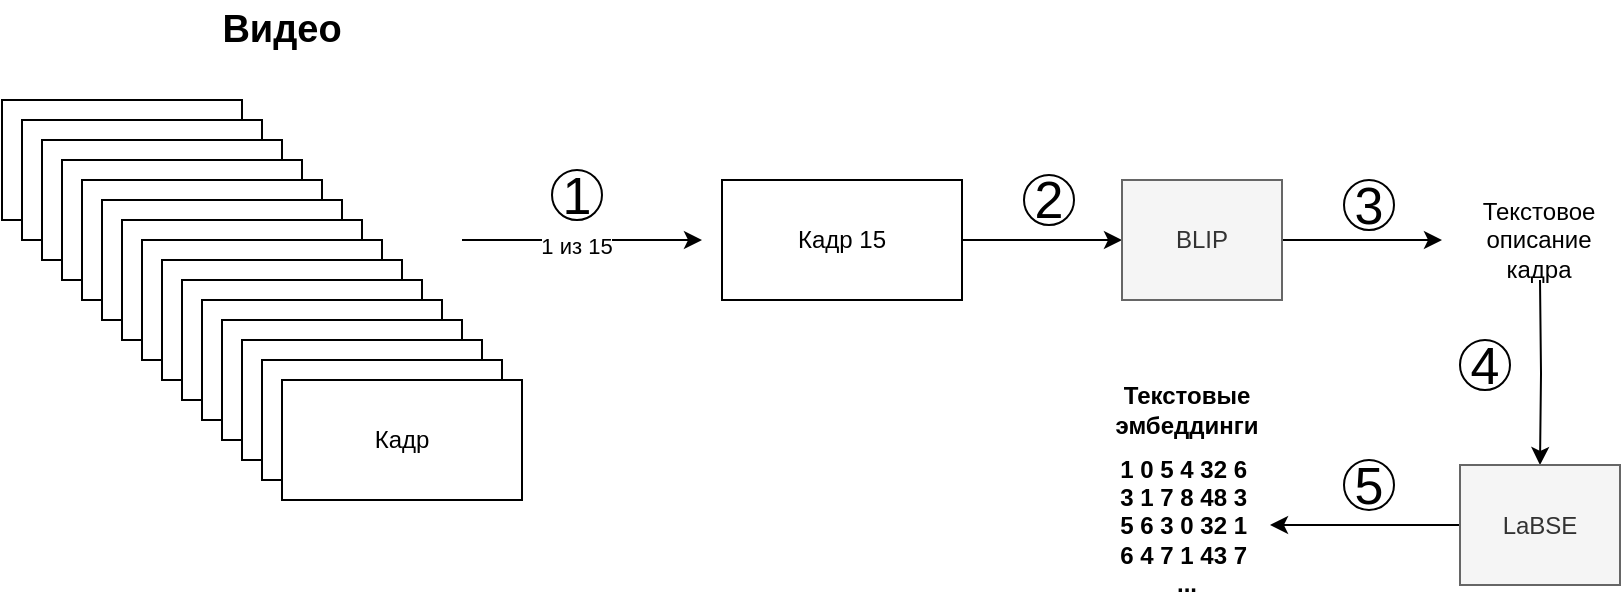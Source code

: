 <mxfile version="24.2.5" type="device">
  <diagram name="Page-1" id="oAkCjsHmJtc05lFiK-RY">
    <mxGraphModel dx="1026" dy="656" grid="1" gridSize="10" guides="1" tooltips="1" connect="1" arrows="1" fold="1" page="1" pageScale="1" pageWidth="827" pageHeight="1169" math="0" shadow="0">
      <root>
        <mxCell id="0" />
        <mxCell id="1" parent="0" />
        <mxCell id="gDnNX4Ym7DMfR9WTYU6J-1" value="Кадр" style="rounded=0;whiteSpace=wrap;html=1;" vertex="1" parent="1">
          <mxGeometry x="9" y="80" width="120" height="60" as="geometry" />
        </mxCell>
        <mxCell id="gDnNX4Ym7DMfR9WTYU6J-2" value="Кадр" style="rounded=0;whiteSpace=wrap;html=1;" vertex="1" parent="1">
          <mxGeometry x="19" y="90" width="120" height="60" as="geometry" />
        </mxCell>
        <mxCell id="gDnNX4Ym7DMfR9WTYU6J-3" value="Кадр" style="rounded=0;whiteSpace=wrap;html=1;" vertex="1" parent="1">
          <mxGeometry x="29" y="100" width="120" height="60" as="geometry" />
        </mxCell>
        <mxCell id="gDnNX4Ym7DMfR9WTYU6J-4" value="Кадр" style="rounded=0;whiteSpace=wrap;html=1;" vertex="1" parent="1">
          <mxGeometry x="39" y="110" width="120" height="60" as="geometry" />
        </mxCell>
        <mxCell id="gDnNX4Ym7DMfR9WTYU6J-5" value="Кадр" style="rounded=0;whiteSpace=wrap;html=1;" vertex="1" parent="1">
          <mxGeometry x="49" y="120" width="120" height="60" as="geometry" />
        </mxCell>
        <mxCell id="gDnNX4Ym7DMfR9WTYU6J-6" value="Кадр" style="rounded=0;whiteSpace=wrap;html=1;" vertex="1" parent="1">
          <mxGeometry x="59" y="130" width="120" height="60" as="geometry" />
        </mxCell>
        <mxCell id="gDnNX4Ym7DMfR9WTYU6J-7" value="Кадр" style="rounded=0;whiteSpace=wrap;html=1;" vertex="1" parent="1">
          <mxGeometry x="69" y="140" width="120" height="60" as="geometry" />
        </mxCell>
        <mxCell id="gDnNX4Ym7DMfR9WTYU6J-8" value="Кадр" style="rounded=0;whiteSpace=wrap;html=1;" vertex="1" parent="1">
          <mxGeometry x="79" y="150" width="120" height="60" as="geometry" />
        </mxCell>
        <mxCell id="gDnNX4Ym7DMfR9WTYU6J-9" value="Кадр" style="rounded=0;whiteSpace=wrap;html=1;" vertex="1" parent="1">
          <mxGeometry x="89" y="160" width="120" height="60" as="geometry" />
        </mxCell>
        <mxCell id="gDnNX4Ym7DMfR9WTYU6J-10" value="Кадр" style="rounded=0;whiteSpace=wrap;html=1;" vertex="1" parent="1">
          <mxGeometry x="99" y="170" width="120" height="60" as="geometry" />
        </mxCell>
        <mxCell id="gDnNX4Ym7DMfR9WTYU6J-11" value="Кадр" style="rounded=0;whiteSpace=wrap;html=1;" vertex="1" parent="1">
          <mxGeometry x="109" y="180" width="120" height="60" as="geometry" />
        </mxCell>
        <mxCell id="gDnNX4Ym7DMfR9WTYU6J-12" value="Кадр" style="rounded=0;whiteSpace=wrap;html=1;" vertex="1" parent="1">
          <mxGeometry x="119" y="190" width="120" height="60" as="geometry" />
        </mxCell>
        <mxCell id="gDnNX4Ym7DMfR9WTYU6J-13" value="Кадр" style="rounded=0;whiteSpace=wrap;html=1;" vertex="1" parent="1">
          <mxGeometry x="129" y="200" width="120" height="60" as="geometry" />
        </mxCell>
        <mxCell id="gDnNX4Ym7DMfR9WTYU6J-14" value="Кадр" style="rounded=0;whiteSpace=wrap;html=1;" vertex="1" parent="1">
          <mxGeometry x="139" y="210" width="120" height="60" as="geometry" />
        </mxCell>
        <mxCell id="gDnNX4Ym7DMfR9WTYU6J-15" value="Кадр" style="rounded=0;whiteSpace=wrap;html=1;" vertex="1" parent="1">
          <mxGeometry x="149" y="220" width="120" height="60" as="geometry" />
        </mxCell>
        <mxCell id="gDnNX4Ym7DMfR9WTYU6J-16" value="&lt;b&gt;&lt;font style=&quot;font-size: 19px;&quot;&gt;Видео&lt;/font&gt;&lt;/b&gt;" style="text;html=1;align=center;verticalAlign=middle;whiteSpace=wrap;rounded=0;" vertex="1" parent="1">
          <mxGeometry x="119" y="30" width="60" height="30" as="geometry" />
        </mxCell>
        <mxCell id="gDnNX4Ym7DMfR9WTYU6J-17" value="" style="endArrow=classic;html=1;rounded=0;" edge="1" parent="1">
          <mxGeometry width="50" height="50" relative="1" as="geometry">
            <mxPoint x="239" y="150" as="sourcePoint" />
            <mxPoint x="359" y="150" as="targetPoint" />
          </mxGeometry>
        </mxCell>
        <mxCell id="gDnNX4Ym7DMfR9WTYU6J-19" value="1 из 15" style="edgeLabel;html=1;align=center;verticalAlign=middle;resizable=0;points=[];" vertex="1" connectable="0" parent="gDnNX4Ym7DMfR9WTYU6J-17">
          <mxGeometry x="-0.05" y="-2" relative="1" as="geometry">
            <mxPoint y="1" as="offset" />
          </mxGeometry>
        </mxCell>
        <mxCell id="gDnNX4Ym7DMfR9WTYU6J-21" value="" style="edgeStyle=orthogonalEdgeStyle;rounded=0;orthogonalLoop=1;jettySize=auto;html=1;" edge="1" parent="1" source="gDnNX4Ym7DMfR9WTYU6J-18" target="gDnNX4Ym7DMfR9WTYU6J-20">
          <mxGeometry relative="1" as="geometry" />
        </mxCell>
        <mxCell id="gDnNX4Ym7DMfR9WTYU6J-18" value="Кадр 15" style="rounded=0;whiteSpace=wrap;html=1;" vertex="1" parent="1">
          <mxGeometry x="369" y="120" width="120" height="60" as="geometry" />
        </mxCell>
        <mxCell id="gDnNX4Ym7DMfR9WTYU6J-23" value="" style="edgeStyle=orthogonalEdgeStyle;rounded=0;orthogonalLoop=1;jettySize=auto;html=1;" edge="1" parent="1" source="gDnNX4Ym7DMfR9WTYU6J-20">
          <mxGeometry relative="1" as="geometry">
            <mxPoint x="729" y="150" as="targetPoint" />
          </mxGeometry>
        </mxCell>
        <mxCell id="gDnNX4Ym7DMfR9WTYU6J-20" value="BLIP" style="rounded=0;whiteSpace=wrap;html=1;fillColor=#f5f5f5;fontColor=#333333;strokeColor=#666666;" vertex="1" parent="1">
          <mxGeometry x="569" y="120" width="80" height="60" as="geometry" />
        </mxCell>
        <mxCell id="gDnNX4Ym7DMfR9WTYU6J-28" style="edgeStyle=orthogonalEdgeStyle;rounded=0;orthogonalLoop=1;jettySize=auto;html=1;entryX=0.5;entryY=0;entryDx=0;entryDy=0;" edge="1" parent="1" target="gDnNX4Ym7DMfR9WTYU6J-29">
          <mxGeometry relative="1" as="geometry">
            <mxPoint x="777.5" y="240" as="targetPoint" />
            <mxPoint x="778" y="170" as="sourcePoint" />
          </mxGeometry>
        </mxCell>
        <mxCell id="gDnNX4Ym7DMfR9WTYU6J-24" value="Текстовое описание кадра" style="text;html=1;align=center;verticalAlign=middle;whiteSpace=wrap;rounded=0;" vertex="1" parent="1">
          <mxGeometry x="736" y="135" width="83" height="30" as="geometry" />
        </mxCell>
        <mxCell id="gDnNX4Ym7DMfR9WTYU6J-31" style="edgeStyle=orthogonalEdgeStyle;rounded=0;orthogonalLoop=1;jettySize=auto;html=1;entryX=1;entryY=0.5;entryDx=0;entryDy=0;" edge="1" parent="1" source="gDnNX4Ym7DMfR9WTYU6J-29" target="gDnNX4Ym7DMfR9WTYU6J-25">
          <mxGeometry relative="1" as="geometry" />
        </mxCell>
        <mxCell id="gDnNX4Ym7DMfR9WTYU6J-29" value="LaBSE" style="rounded=0;whiteSpace=wrap;html=1;fillColor=#f5f5f5;fontColor=#333333;strokeColor=#666666;" vertex="1" parent="1">
          <mxGeometry x="738" y="262.5" width="80" height="60" as="geometry" />
        </mxCell>
        <mxCell id="gDnNX4Ym7DMfR9WTYU6J-30" value="" style="group" vertex="1" connectable="0" parent="1">
          <mxGeometry x="560" y="220" width="83" height="110" as="geometry" />
        </mxCell>
        <mxCell id="gDnNX4Ym7DMfR9WTYU6J-25" value="&lt;b&gt;1 0 5 4 32 6&amp;nbsp;&lt;/b&gt;&lt;div&gt;&lt;b&gt;3 1 7 8 48 3&amp;nbsp;&lt;/b&gt;&lt;/div&gt;&lt;div&gt;&lt;b&gt;5 6 3 0 32 1&amp;nbsp;&lt;/b&gt;&lt;/div&gt;&lt;div&gt;&lt;b&gt;6 4 7 1 43 7&amp;nbsp;&lt;br&gt;&lt;/b&gt;&lt;/div&gt;&lt;div&gt;&lt;b&gt;...&lt;/b&gt;&lt;/div&gt;" style="text;html=1;align=center;verticalAlign=middle;whiteSpace=wrap;rounded=0;" vertex="1" parent="gDnNX4Ym7DMfR9WTYU6J-30">
          <mxGeometry y="35" width="83" height="75" as="geometry" />
        </mxCell>
        <mxCell id="gDnNX4Ym7DMfR9WTYU6J-27" value="&lt;b&gt;Текстовые эмбеддинги&lt;/b&gt;" style="text;html=1;align=center;verticalAlign=middle;whiteSpace=wrap;rounded=0;" vertex="1" parent="gDnNX4Ym7DMfR9WTYU6J-30">
          <mxGeometry width="83" height="30" as="geometry" />
        </mxCell>
        <mxCell id="gDnNX4Ym7DMfR9WTYU6J-32" value="&lt;font style=&quot;font-size: 26px;&quot;&gt;1&lt;/font&gt;" style="ellipse;whiteSpace=wrap;html=1;aspect=fixed;" vertex="1" parent="1">
          <mxGeometry x="284" y="115" width="25" height="25" as="geometry" />
        </mxCell>
        <mxCell id="gDnNX4Ym7DMfR9WTYU6J-33" value="&lt;font style=&quot;font-size: 26px;&quot;&gt;2&lt;/font&gt;" style="ellipse;whiteSpace=wrap;html=1;aspect=fixed;" vertex="1" parent="1">
          <mxGeometry x="520" y="117.5" width="25" height="25" as="geometry" />
        </mxCell>
        <mxCell id="gDnNX4Ym7DMfR9WTYU6J-34" value="&lt;font style=&quot;font-size: 26px;&quot;&gt;3&lt;/font&gt;" style="ellipse;whiteSpace=wrap;html=1;aspect=fixed;" vertex="1" parent="1">
          <mxGeometry x="680" y="120" width="25" height="25" as="geometry" />
        </mxCell>
        <mxCell id="gDnNX4Ym7DMfR9WTYU6J-35" value="&lt;font style=&quot;font-size: 26px;&quot;&gt;4&lt;/font&gt;" style="ellipse;whiteSpace=wrap;html=1;aspect=fixed;" vertex="1" parent="1">
          <mxGeometry x="738" y="200" width="25" height="25" as="geometry" />
        </mxCell>
        <mxCell id="gDnNX4Ym7DMfR9WTYU6J-36" value="&lt;font style=&quot;font-size: 26px;&quot;&gt;5&lt;/font&gt;" style="ellipse;whiteSpace=wrap;html=1;aspect=fixed;" vertex="1" parent="1">
          <mxGeometry x="680" y="260" width="25" height="25" as="geometry" />
        </mxCell>
      </root>
    </mxGraphModel>
  </diagram>
</mxfile>
